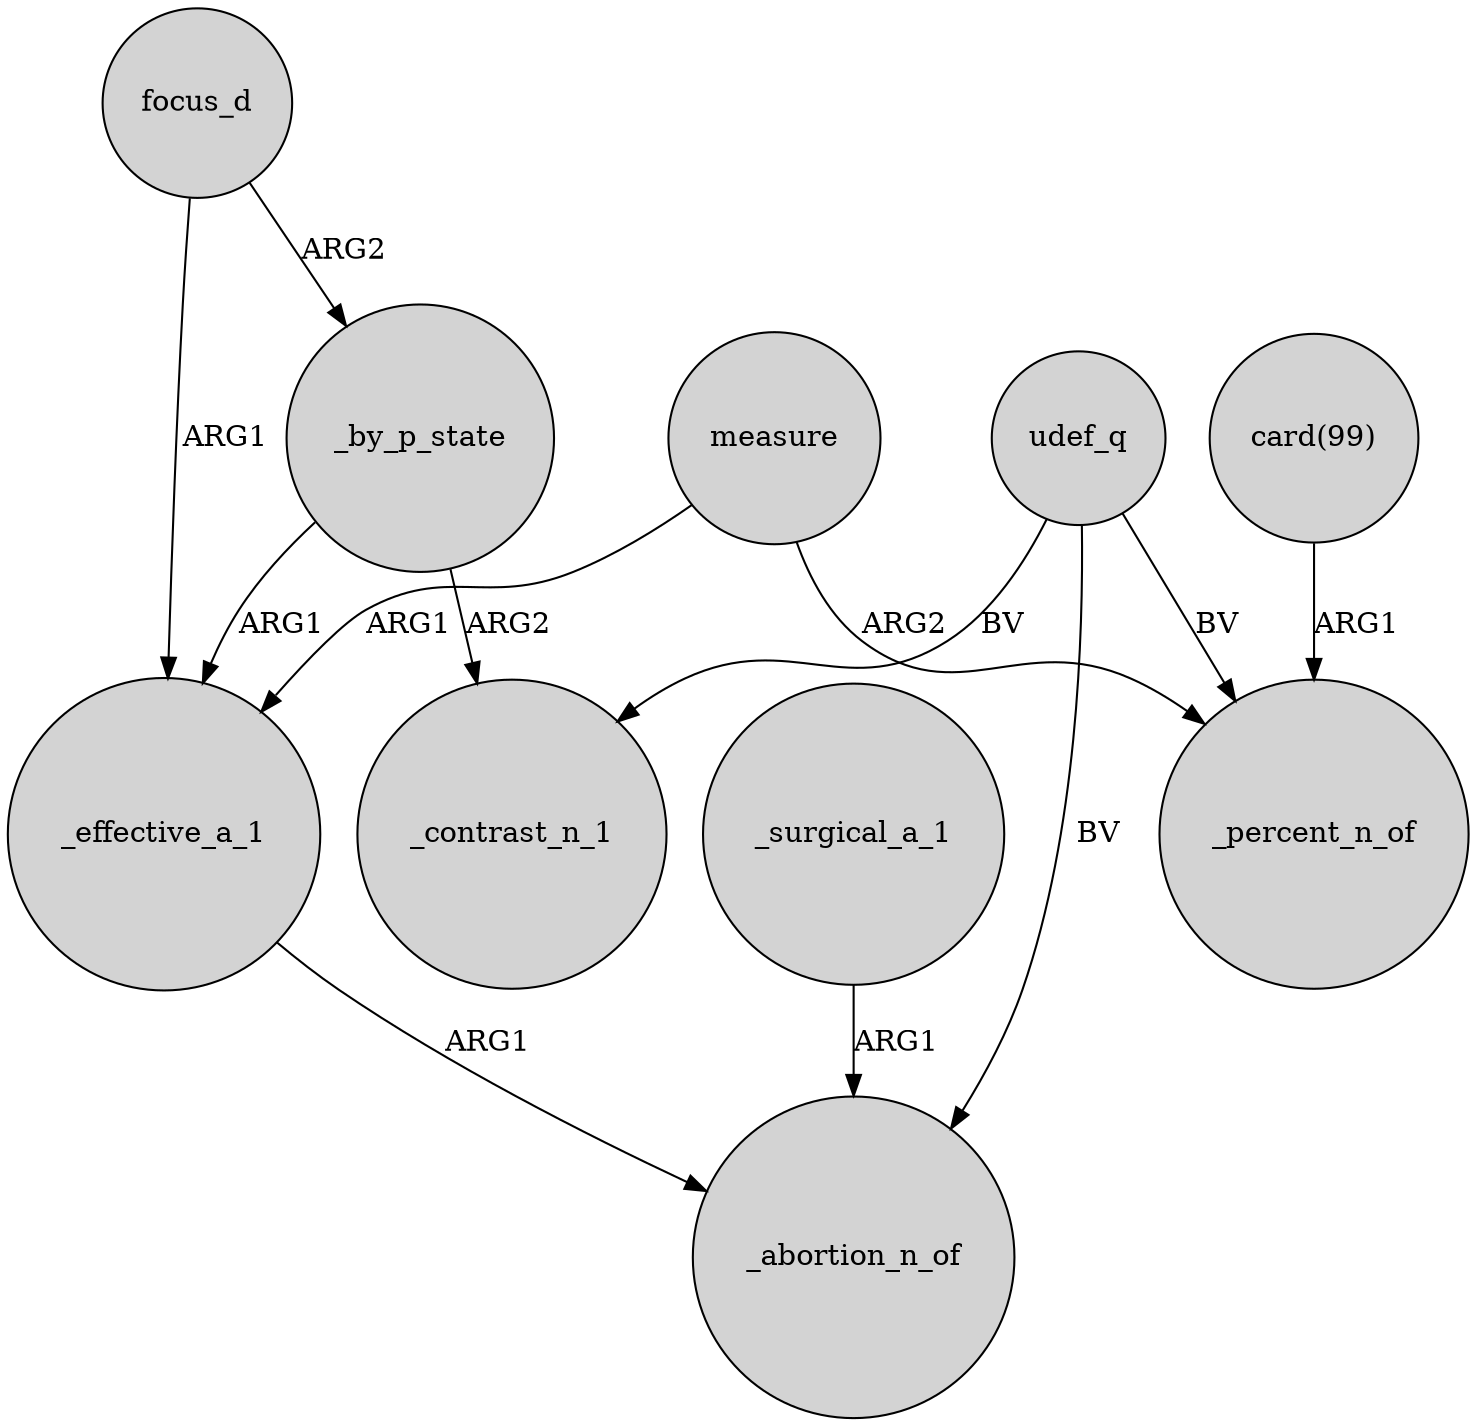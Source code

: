 digraph {
	node [shape=circle style=filled]
	focus_d -> _by_p_state [label=ARG2]
	measure -> _effective_a_1 [label=ARG1]
	udef_q -> _abortion_n_of [label=BV]
	_by_p_state -> _contrast_n_1 [label=ARG2]
	measure -> _percent_n_of [label=ARG2]
	udef_q -> _contrast_n_1 [label=BV]
	_by_p_state -> _effective_a_1 [label=ARG1]
	udef_q -> _percent_n_of [label=BV]
	"card(99)" -> _percent_n_of [label=ARG1]
	focus_d -> _effective_a_1 [label=ARG1]
	_effective_a_1 -> _abortion_n_of [label=ARG1]
	_surgical_a_1 -> _abortion_n_of [label=ARG1]
}
